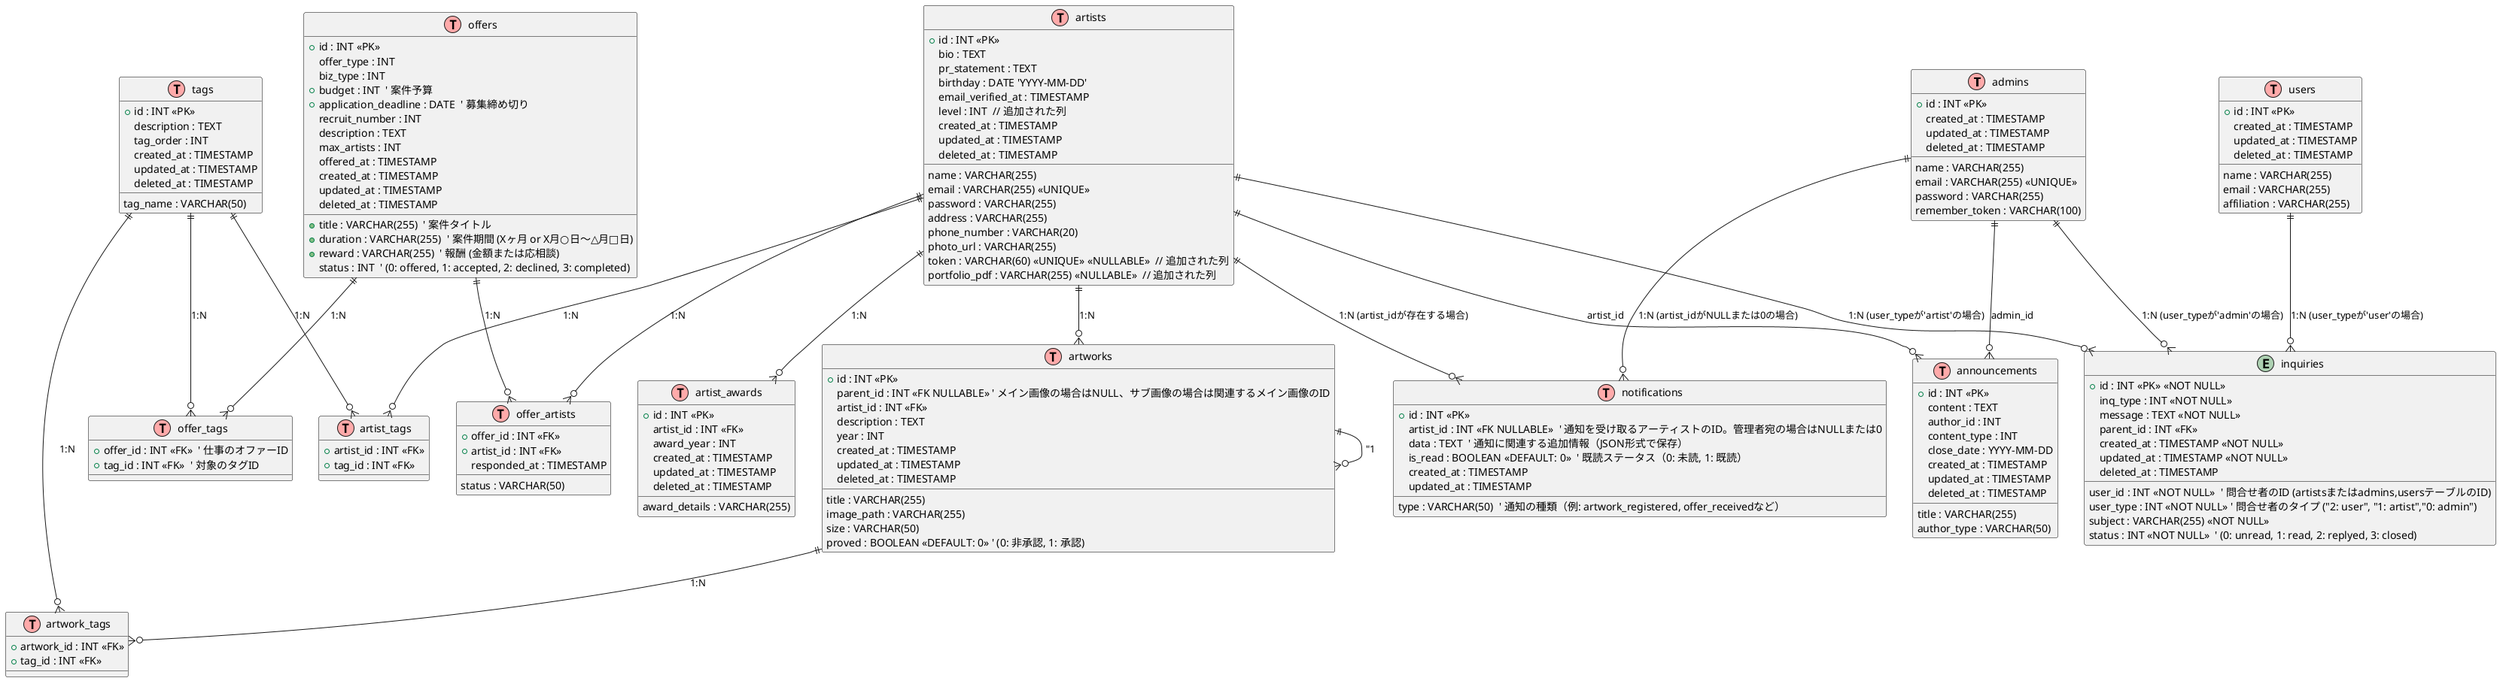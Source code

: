@startuml

!define TABLE(x) entity x << (T,#FFAAAA) >>
!define COLUMN(x) entity x << (C,#FFAAAA) >>

skinparam class {
    BackgroundColor<<TABLE>> LightBlue
    BackgroundColor<<COLUMN>> White
    BorderColor Black
}

' 管理者テーブル
TABLE(admins) {
    +id : INT <<PK>>
    name : VARCHAR(255)
    email : VARCHAR(255) <<UNIQUE>>
    password : VARCHAR(255)
    remember_token : VARCHAR(100)
    created_at : TIMESTAMP
    updated_at : TIMESTAMP
    deleted_at : TIMESTAMP
}

' 一般ユーザーテーブル
TABLE(users) {
    +id : INT <<PK>>
    name : VARCHAR(255)
    email : VARCHAR(255)
    affiliation : VARCHAR(255)
    created_at : TIMESTAMP
    updated_at : TIMESTAMP
    deleted_at : TIMESTAMP
}

' アーティストテーブル
TABLE(artists) {
    +id : INT <<PK>>
    name : VARCHAR(255)
    email : VARCHAR(255) <<UNIQUE>>
    password : VARCHAR(255)
    bio : TEXT
    pr_statement : TEXT
    address : VARCHAR(255)
    birthday : DATE 'YYYY-MM-DD'
    phone_number : VARCHAR(20)
    photo_url : VARCHAR(255)
    email_verified_at : TIMESTAMP
    token : VARCHAR(60) <<UNIQUE>> <<NULLABLE>>  // 追加された列
    level : INT  // 追加された列
    portfolio_pdf : VARCHAR(255) <<NULLABLE>>  // 追加された列
    created_at : TIMESTAMP
    updated_at : TIMESTAMP
    deleted_at : TIMESTAMP
}


' アートワークテーブル
TABLE(artworks) {
    +id : INT <<PK>>
    parent_id : INT <<FK NULLABLE>> ' メイン画像の場合はNULL、サブ画像の場合は関連するメイン画像のID
    artist_id : INT <<FK>>
    title : VARCHAR(255)
    description : TEXT
    image_path : VARCHAR(255)
    year : INT
    size : VARCHAR(50)
    proved : BOOLEAN <<DEFAULT: 0>> ' (0: 非承認, 1: 承認)
    created_at : TIMESTAMP
    updated_at : TIMESTAMP
    deleted_at : TIMESTAMP
}

' タグテーブル
TABLE(tags) {
    +id : INT <<PK>>
    tag_name : VARCHAR(50)
    description : TEXT
    tag_order : INT
    created_at : TIMESTAMP
    updated_at : TIMESTAMP
    deleted_at : TIMESTAMP
}

' 受賞歴テーブル
TABLE(artist_awards) {
    +id : INT <<PK>>
    artist_id : INT <<FK>>
    award_year : INT
    award_details : VARCHAR(255)
    created_at : TIMESTAMP
    updated_at : TIMESTAMP
    deleted_at : TIMESTAMP
}

' お知らせテーブル
TABLE(announcements) {
    +id : INT <<PK>>
    title : VARCHAR(255)
    content : TEXT
    author_type : VARCHAR(50)
    author_id : INT
    content_type : INT
    close_date : YYYY-MM-DD
    created_at : TIMESTAMP
    updated_at : TIMESTAMP
    deleted_at : TIMESTAMP
}

' 仕事のオファーテーブル
TABLE(offers) {
    +id : INT <<PK>>
    +title : VARCHAR(255)  ' 案件タイトル
    offer_type : INT
    biz_type : INT
    +duration : VARCHAR(255)  ' 案件期間 (Xヶ月 or X月○日～△月□日)
    +budget : INT  ' 案件予算
    +application_deadline : DATE  ' 募集締め切り
    +reward : VARCHAR(255)  ' 報酬 (金額または応相談)
    recruit_number : INT
    description : TEXT
    status : INT  ' (0: offered, 1: accepted, 2: declined, 3: completed)
    max_artists : INT
    offered_at : TIMESTAMP
    created_at : TIMESTAMP
    updated_at : TIMESTAMP
    deleted_at : TIMESTAMP
}

' オファーされたアーティストを管理するテーブル
TABLE(offer_artists) {
    +offer_id : INT <<FK>>
    +artist_id : INT <<FK>>
    responded_at : TIMESTAMP
    status : VARCHAR(50)
}

' オファーされたタグ（作風）を管理するテーブル
TABLE(offer_tags) {
    +offer_id : INT <<FK>>  ' 仕事のオファーID
    +tag_id : INT <<FK>>  ' 対象のタグID
}

' 問合せ管理テーブル

entity "inquiries" as inquiries {
    +id : INT <<PK>> <<NOT NULL>>
    user_id : INT <<NOT NULL>>  ' 問合せ者のID (artistsまたはadmins,usersテーブルのID)
    user_type : INT <<NOT NULL>> ' 問合せ者のタイプ ("2: user", "1: artist","0: admin")
    inq_type : INT <<NOT NULL>>
    subject : VARCHAR(255) <<NOT NULL>>
    message : TEXT <<NOT NULL>>
    status : INT <<NOT NULL>>  ' (0: unread, 1: read, 2: replyed, 3: closed)
    parent_id : INT <<FK>>
    created_at : TIMESTAMP <<NOT NULL>>
    updated_at : TIMESTAMP <<NOT NULL>>
    deleted_at : TIMESTAMP
}

' 通知テーブル
TABLE(notifications) {
    +id : INT <<PK>>
    artist_id : INT <<FK NULLABLE>>  ' 通知を受け取るアーティストのID。管理者宛の場合はNULLまたは0
    type : VARCHAR(50)  ' 通知の種類（例: artwork_registered, offer_receivedなど）
    data : TEXT  ' 通知に関連する追加情報（JSON形式で保存）
    is_read : BOOLEAN <<DEFAULT: 0>>  ' 既読ステータス（0: 未読, 1: 既読）
    created_at : TIMESTAMP
    updated_at : TIMESTAMP
}


' 中間テーブル (アートワークとタグのリレーションを表現)
TABLE(artwork_tags) {
    +artwork_id : INT <<FK>>
    +tag_id : INT <<FK>>
}

' 中間テーブル (アーティストとタグのリレーションを表現)
TABLE(artist_tags) {
    +artist_id : INT <<FK>>
    +tag_id : INT <<FK>>
}


' テーブル間のリレーション
artists ||--o{ artworks : "1:N"
artworks ||--o{ artwork_tags : "1:N"
tags ||--o{ artwork_tags : "1:N"
artists ||--o{ artist_tags : "1:N"
tags ||--o{ artist_tags : "1:N"
admins ||--o{ announcements : "admin_id"
artists ||--o{ announcements : "artist_id"
offers ||--o{ offer_artists : "1:N"
artists ||--o{ offer_artists : "1:N"
offers ||--o{ offer_tags : "1:N"
tags ||--o{ offer_tags : "1:N"
artists ||--o{ artist_awards : "1:N"
artists ||--o{ inquiries : "1:N (user_typeが'artist'の場合)"
users ||--o{ inquiries : "1:N (user_typeが'user'の場合)"
admins ||--o{ inquiries : "1:N (user_typeが'admin'の場合)"
artists ||--o{ notifications : "1:N (artist_idが存在する場合)"
admins ||--o{ notifications : "1:N (artist_idがNULLまたは0の場合)"
artworks ||--o{ artworks : "1
@enduml
